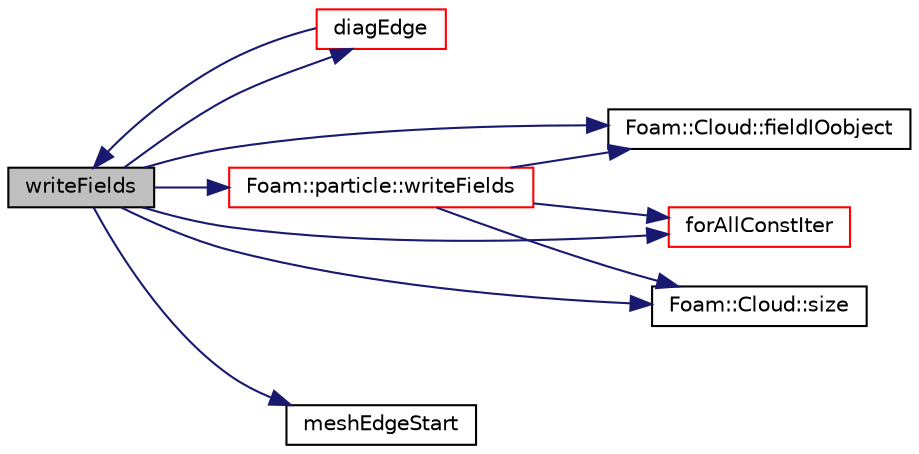 digraph "writeFields"
{
  bgcolor="transparent";
  edge [fontname="Helvetica",fontsize="10",labelfontname="Helvetica",labelfontsize="10"];
  node [fontname="Helvetica",fontsize="10",shape=record];
  rankdir="LR";
  Node1902 [label="writeFields",height=0.2,width=0.4,color="black", fillcolor="grey75", style="filled", fontcolor="black"];
  Node1902 -> Node1903 [color="midnightblue",fontsize="10",style="solid",fontname="Helvetica"];
  Node1903 [label="diagEdge",height=0.2,width=0.4,color="red",URL="$a24305.html#acb7bb9eec14aecc690fce4c47829d321",tooltip="-1 or diagonal edge "];
  Node1903 -> Node1902 [color="midnightblue",fontsize="10",style="solid",fontname="Helvetica"];
  Node1902 -> Node1907 [color="midnightblue",fontsize="10",style="solid",fontname="Helvetica"];
  Node1907 [label="Foam::Cloud::fieldIOobject",height=0.2,width=0.4,color="black",URL="$a24697.html#a96931e0eb11f9d9cd97e964e030a2c34",tooltip="Helper to construct IOobject for field and current time. "];
  Node1902 -> Node1913 [color="midnightblue",fontsize="10",style="solid",fontname="Helvetica"];
  Node1913 [label="forAllConstIter",height=0.2,width=0.4,color="red",URL="$a39311.html#ae21e2836509b0fa7f7cedf6493b11b09"];
  Node1902 -> Node1908 [color="midnightblue",fontsize="10",style="solid",fontname="Helvetica"];
  Node1908 [label="meshEdgeStart",height=0.2,width=0.4,color="black",URL="$a24305.html#a9de779d968ce6b6edd8efb411bdb1309",tooltip="-1 or label of mesh edge "];
  Node1902 -> Node1911 [color="midnightblue",fontsize="10",style="solid",fontname="Helvetica"];
  Node1911 [label="Foam::Cloud::size",height=0.2,width=0.4,color="black",URL="$a24697.html#a9facbf0a118d395c89884e45a5ca4e4b"];
  Node1902 -> Node2210 [color="midnightblue",fontsize="10",style="solid",fontname="Helvetica"];
  Node2210 [label="Foam::particle::writeFields",height=0.2,width=0.4,color="red",URL="$a24721.html#a906eddb9c2a5710c531a5a57276cc18e",tooltip="Write the fields associated with the owner cloud. "];
  Node2210 -> Node1907 [color="midnightblue",fontsize="10",style="solid",fontname="Helvetica"];
  Node2210 -> Node1913 [color="midnightblue",fontsize="10",style="solid",fontname="Helvetica"];
  Node2210 -> Node1911 [color="midnightblue",fontsize="10",style="solid",fontname="Helvetica"];
}
